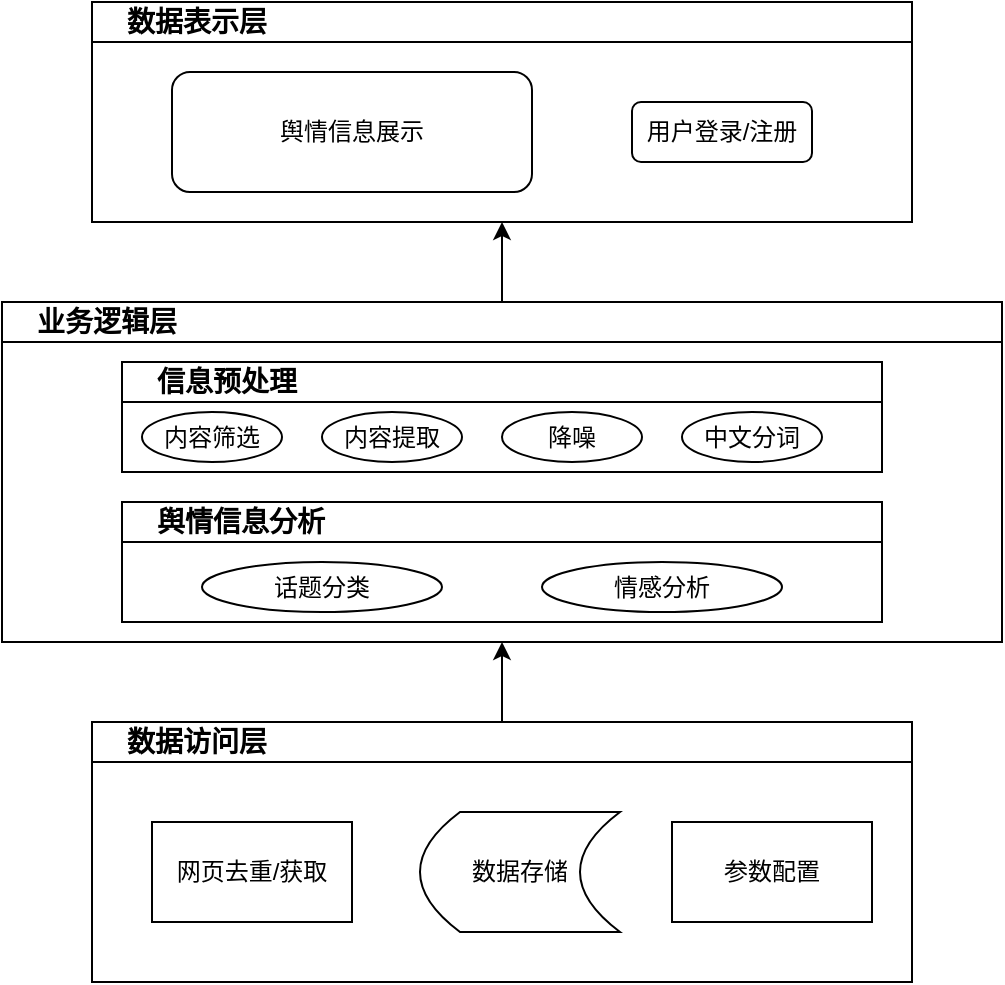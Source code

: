<mxfile version="14.6.6" type="github">
  <diagram id="prtHgNgQTEPvFCAcTncT" name="Page-1">
    <mxGraphModel dx="1043" dy="633" grid="0" gridSize="10" guides="1" tooltips="1" connect="1" arrows="1" fold="1" page="1" pageScale="1" pageWidth="827" pageHeight="1169" math="0" shadow="0">
      <root>
        <mxCell id="0" />
        <mxCell id="1" parent="0" />
        <mxCell id="AQNArXRQ0Ul7BrK09qgO-19" style="edgeStyle=orthogonalEdgeStyle;rounded=0;orthogonalLoop=1;jettySize=auto;html=1;entryX=0.5;entryY=1;entryDx=0;entryDy=0;" edge="1" parent="1" source="dNxyNK7c78bLwvsdeMH5-11" target="AQNArXRQ0Ul7BrK09qgO-5">
          <mxGeometry relative="1" as="geometry" />
        </mxCell>
        <mxCell id="dNxyNK7c78bLwvsdeMH5-11" value="&lt;font style=&quot;vertical-align: inherit&quot;&gt;&lt;font style=&quot;vertical-align: inherit&quot;&gt;&lt;font style=&quot;vertical-align: inherit&quot;&gt;&lt;font style=&quot;vertical-align: inherit&quot;&gt;&lt;font style=&quot;vertical-align: inherit&quot;&gt;&lt;font style=&quot;vertical-align: inherit&quot;&gt;&lt;font style=&quot;vertical-align: inherit&quot;&gt;&lt;font style=&quot;vertical-align: inherit ; font-size: 14px&quot;&gt;&lt;font style=&quot;vertical-align: inherit&quot;&gt;&lt;font style=&quot;vertical-align: inherit&quot;&gt;&lt;font style=&quot;vertical-align: inherit&quot;&gt;&lt;font style=&quot;vertical-align: inherit&quot;&gt;&lt;font style=&quot;vertical-align: inherit&quot;&gt;&lt;font style=&quot;vertical-align: inherit&quot;&gt;&amp;nbsp; &amp;nbsp; 业务逻辑层&lt;/font&gt;&lt;/font&gt;&lt;/font&gt;&lt;/font&gt;&lt;/font&gt;&lt;/font&gt;&lt;/font&gt;&lt;/font&gt;&lt;/font&gt;&lt;/font&gt;&lt;/font&gt;&lt;/font&gt;&lt;/font&gt;&lt;/font&gt;" style="swimlane;html=1;startSize=20;horizontal=1;containerType=tree;glass=0;align=left;" parent="1" vertex="1">
          <mxGeometry x="155" y="170" width="500" height="170" as="geometry">
            <mxRectangle x="200" y="40" width="70" height="20" as="alternateBounds" />
          </mxGeometry>
        </mxCell>
        <mxCell id="AQNArXRQ0Ul7BrK09qgO-9" value="&lt;font style=&quot;vertical-align: inherit&quot;&gt;&lt;font style=&quot;vertical-align: inherit&quot;&gt;&lt;font style=&quot;vertical-align: inherit&quot;&gt;&lt;font style=&quot;vertical-align: inherit&quot;&gt;&lt;font style=&quot;vertical-align: inherit&quot;&gt;&lt;font style=&quot;vertical-align: inherit&quot;&gt;&lt;font style=&quot;vertical-align: inherit&quot;&gt;&lt;font style=&quot;vertical-align: inherit ; font-size: 14px&quot;&gt;&lt;font style=&quot;vertical-align: inherit&quot;&gt;&lt;font style=&quot;vertical-align: inherit&quot;&gt;&lt;font style=&quot;vertical-align: inherit&quot;&gt;&lt;font style=&quot;vertical-align: inherit&quot;&gt;&lt;font style=&quot;vertical-align: inherit&quot;&gt;&lt;font style=&quot;vertical-align: inherit&quot;&gt;&amp;nbsp; &amp;nbsp; 信息预处理&lt;/font&gt;&lt;/font&gt;&lt;/font&gt;&lt;/font&gt;&lt;/font&gt;&lt;/font&gt;&lt;/font&gt;&lt;/font&gt;&lt;/font&gt;&lt;/font&gt;&lt;/font&gt;&lt;/font&gt;&lt;/font&gt;&lt;/font&gt;" style="swimlane;html=1;startSize=20;horizontal=1;containerType=tree;glass=0;align=left;" vertex="1" parent="dNxyNK7c78bLwvsdeMH5-11">
          <mxGeometry x="60" y="30" width="380" height="55" as="geometry">
            <mxRectangle x="10" y="25" width="70" height="20" as="alternateBounds" />
          </mxGeometry>
        </mxCell>
        <mxCell id="AQNArXRQ0Ul7BrK09qgO-11" value="&lt;font style=&quot;vertical-align: inherit&quot;&gt;&lt;font style=&quot;vertical-align: inherit&quot;&gt;&lt;font style=&quot;vertical-align: inherit&quot;&gt;&lt;font style=&quot;vertical-align: inherit&quot;&gt;内容筛选&lt;/font&gt;&lt;/font&gt;&lt;/font&gt;&lt;/font&gt;" style="ellipse;whiteSpace=wrap;html=1;" vertex="1" parent="AQNArXRQ0Ul7BrK09qgO-9">
          <mxGeometry x="10" y="25" width="70" height="25" as="geometry" />
        </mxCell>
        <mxCell id="AQNArXRQ0Ul7BrK09qgO-12" value="&lt;font style=&quot;vertical-align: inherit&quot;&gt;&lt;font style=&quot;vertical-align: inherit&quot;&gt;&lt;font style=&quot;vertical-align: inherit&quot;&gt;&lt;font style=&quot;vertical-align: inherit&quot;&gt;&lt;font style=&quot;vertical-align: inherit&quot;&gt;&lt;font style=&quot;vertical-align: inherit&quot;&gt;内容提取&lt;/font&gt;&lt;/font&gt;&lt;/font&gt;&lt;/font&gt;&lt;/font&gt;&lt;/font&gt;" style="ellipse;whiteSpace=wrap;html=1;" vertex="1" parent="AQNArXRQ0Ul7BrK09qgO-9">
          <mxGeometry x="100" y="25" width="70" height="25" as="geometry" />
        </mxCell>
        <mxCell id="AQNArXRQ0Ul7BrK09qgO-13" value="&lt;font style=&quot;vertical-align: inherit&quot;&gt;&lt;font style=&quot;vertical-align: inherit&quot;&gt;降噪&lt;/font&gt;&lt;/font&gt;" style="ellipse;whiteSpace=wrap;html=1;" vertex="1" parent="AQNArXRQ0Ul7BrK09qgO-9">
          <mxGeometry x="190" y="25" width="70" height="25" as="geometry" />
        </mxCell>
        <mxCell id="AQNArXRQ0Ul7BrK09qgO-14" value="&lt;font style=&quot;vertical-align: inherit&quot;&gt;&lt;font style=&quot;vertical-align: inherit&quot;&gt;&lt;font style=&quot;vertical-align: inherit&quot;&gt;&lt;font style=&quot;vertical-align: inherit&quot;&gt;中文分词&lt;/font&gt;&lt;/font&gt;&lt;/font&gt;&lt;/font&gt;" style="ellipse;whiteSpace=wrap;html=1;" vertex="1" parent="AQNArXRQ0Ul7BrK09qgO-9">
          <mxGeometry x="280" y="25" width="70" height="25" as="geometry" />
        </mxCell>
        <mxCell id="AQNArXRQ0Ul7BrK09qgO-10" value="&lt;font style=&quot;vertical-align: inherit&quot;&gt;&lt;font style=&quot;vertical-align: inherit&quot;&gt;&lt;font style=&quot;vertical-align: inherit&quot;&gt;&lt;font style=&quot;vertical-align: inherit&quot;&gt;&lt;font style=&quot;vertical-align: inherit&quot;&gt;&lt;font style=&quot;vertical-align: inherit&quot;&gt;&lt;font style=&quot;vertical-align: inherit&quot;&gt;&lt;font style=&quot;vertical-align: inherit ; font-size: 14px&quot;&gt;&lt;font style=&quot;vertical-align: inherit&quot;&gt;&lt;font style=&quot;vertical-align: inherit&quot;&gt;&lt;font style=&quot;vertical-align: inherit&quot;&gt;&lt;font style=&quot;vertical-align: inherit&quot;&gt;&lt;font style=&quot;vertical-align: inherit&quot;&gt;&lt;font style=&quot;vertical-align: inherit&quot;&gt;&lt;font style=&quot;vertical-align: inherit&quot;&gt;&lt;font style=&quot;vertical-align: inherit&quot;&gt;&amp;nbsp; &amp;nbsp; 舆情信息分析&lt;/font&gt;&lt;/font&gt;&lt;/font&gt;&lt;/font&gt;&lt;/font&gt;&lt;/font&gt;&lt;/font&gt;&lt;/font&gt;&lt;/font&gt;&lt;/font&gt;&lt;/font&gt;&lt;/font&gt;&lt;/font&gt;&lt;/font&gt;&lt;/font&gt;&lt;/font&gt;" style="swimlane;html=1;startSize=20;horizontal=1;containerType=tree;glass=0;align=left;" vertex="1" parent="dNxyNK7c78bLwvsdeMH5-11">
          <mxGeometry x="60" y="100" width="380" height="60" as="geometry">
            <mxRectangle x="10" y="90" width="70" height="20" as="alternateBounds" />
          </mxGeometry>
        </mxCell>
        <mxCell id="AQNArXRQ0Ul7BrK09qgO-15" value="&lt;font style=&quot;vertical-align: inherit&quot;&gt;&lt;font style=&quot;vertical-align: inherit&quot;&gt;&lt;font style=&quot;vertical-align: inherit&quot;&gt;&lt;font style=&quot;vertical-align: inherit&quot;&gt;&lt;font style=&quot;vertical-align: inherit&quot;&gt;&lt;font style=&quot;vertical-align: inherit&quot;&gt;&lt;font style=&quot;vertical-align: inherit&quot;&gt;&lt;font style=&quot;vertical-align: inherit&quot;&gt;话题分类&lt;/font&gt;&lt;/font&gt;&lt;/font&gt;&lt;/font&gt;&lt;/font&gt;&lt;/font&gt;&lt;/font&gt;&lt;/font&gt;" style="ellipse;whiteSpace=wrap;html=1;" vertex="1" parent="AQNArXRQ0Ul7BrK09qgO-10">
          <mxGeometry x="40" y="30" width="120" height="25" as="geometry" />
        </mxCell>
        <mxCell id="AQNArXRQ0Ul7BrK09qgO-18" value="&lt;font style=&quot;vertical-align: inherit&quot;&gt;&lt;font style=&quot;vertical-align: inherit&quot;&gt;&lt;font style=&quot;vertical-align: inherit&quot;&gt;&lt;font style=&quot;vertical-align: inherit&quot;&gt;&lt;font style=&quot;vertical-align: inherit&quot;&gt;&lt;font style=&quot;vertical-align: inherit&quot;&gt;&lt;font style=&quot;vertical-align: inherit&quot;&gt;&lt;font style=&quot;vertical-align: inherit&quot;&gt;&lt;font style=&quot;vertical-align: inherit&quot;&gt;&lt;font style=&quot;vertical-align: inherit&quot;&gt;情感分析&lt;/font&gt;&lt;/font&gt;&lt;/font&gt;&lt;/font&gt;&lt;/font&gt;&lt;/font&gt;&lt;/font&gt;&lt;/font&gt;&lt;/font&gt;&lt;/font&gt;" style="ellipse;whiteSpace=wrap;html=1;" vertex="1" parent="AQNArXRQ0Ul7BrK09qgO-10">
          <mxGeometry x="210" y="30" width="120" height="25" as="geometry" />
        </mxCell>
        <mxCell id="AQNArXRQ0Ul7BrK09qgO-5" value="&lt;span style=&quot;font-size: 14px&quot;&gt;&lt;font style=&quot;vertical-align: inherit&quot;&gt;&lt;font style=&quot;vertical-align: inherit&quot;&gt;&lt;font style=&quot;vertical-align: inherit&quot;&gt;&lt;font style=&quot;vertical-align: inherit&quot;&gt;&lt;font style=&quot;vertical-align: inherit&quot;&gt;&lt;font style=&quot;vertical-align: inherit&quot;&gt;&amp;nbsp; &amp;nbsp; 数据表示层&lt;/font&gt;&lt;/font&gt;&lt;/font&gt;&lt;/font&gt;&lt;/font&gt;&lt;/font&gt;&lt;/span&gt;" style="swimlane;html=1;startSize=20;horizontal=1;containerType=tree;glass=0;align=left;" vertex="1" parent="1">
          <mxGeometry x="200" y="20" width="410" height="110" as="geometry">
            <mxRectangle x="180" y="50" width="70" height="20" as="alternateBounds" />
          </mxGeometry>
        </mxCell>
        <mxCell id="AQNArXRQ0Ul7BrK09qgO-6" value="&lt;font style=&quot;vertical-align: inherit&quot;&gt;&lt;font style=&quot;vertical-align: inherit&quot;&gt;舆情信息展示&lt;/font&gt;&lt;/font&gt;" style="rounded=1;whiteSpace=wrap;html=1;" vertex="1" parent="AQNArXRQ0Ul7BrK09qgO-5">
          <mxGeometry x="40" y="35" width="180" height="60" as="geometry" />
        </mxCell>
        <mxCell id="AQNArXRQ0Ul7BrK09qgO-7" value="&lt;font style=&quot;vertical-align: inherit&quot;&gt;&lt;font style=&quot;vertical-align: inherit&quot;&gt;用户登录/注册&lt;/font&gt;&lt;/font&gt;" style="rounded=1;whiteSpace=wrap;html=1;" vertex="1" parent="AQNArXRQ0Ul7BrK09qgO-5">
          <mxGeometry x="270" y="50" width="90" height="30" as="geometry" />
        </mxCell>
        <mxCell id="AQNArXRQ0Ul7BrK09qgO-33" style="edgeStyle=orthogonalEdgeStyle;rounded=0;orthogonalLoop=1;jettySize=auto;html=1;entryX=0.5;entryY=1;entryDx=0;entryDy=0;" edge="1" parent="1" source="AQNArXRQ0Ul7BrK09qgO-20" target="dNxyNK7c78bLwvsdeMH5-11">
          <mxGeometry relative="1" as="geometry" />
        </mxCell>
        <mxCell id="AQNArXRQ0Ul7BrK09qgO-20" value="&lt;font style=&quot;vertical-align: inherit&quot;&gt;&lt;font style=&quot;vertical-align: inherit&quot;&gt;&lt;font style=&quot;vertical-align: inherit&quot;&gt;&lt;font style=&quot;vertical-align: inherit&quot;&gt;&lt;font style=&quot;vertical-align: inherit&quot;&gt;&lt;font style=&quot;vertical-align: inherit&quot;&gt;&lt;font style=&quot;vertical-align: inherit&quot;&gt;&lt;font style=&quot;vertical-align: inherit ; font-size: 14px&quot;&gt;&lt;font style=&quot;vertical-align: inherit&quot;&gt;&lt;font style=&quot;vertical-align: inherit&quot;&gt;&lt;font style=&quot;vertical-align: inherit&quot;&gt;&lt;font style=&quot;vertical-align: inherit&quot;&gt;&lt;font style=&quot;vertical-align: inherit&quot;&gt;&lt;font style=&quot;vertical-align: inherit&quot;&gt;&lt;font style=&quot;vertical-align: inherit&quot;&gt;&lt;font style=&quot;vertical-align: inherit&quot;&gt;&lt;font style=&quot;vertical-align: inherit&quot;&gt;&lt;font style=&quot;vertical-align: inherit&quot;&gt;&amp;nbsp; &amp;nbsp; 数据访问层&lt;/font&gt;&lt;/font&gt;&lt;/font&gt;&lt;/font&gt;&lt;/font&gt;&lt;/font&gt;&lt;/font&gt;&lt;/font&gt;&lt;/font&gt;&lt;/font&gt;&lt;/font&gt;&lt;/font&gt;&lt;/font&gt;&lt;/font&gt;&lt;/font&gt;&lt;/font&gt;&lt;/font&gt;&lt;/font&gt;" style="swimlane;html=1;startSize=20;horizontal=1;containerType=tree;glass=0;align=left;" vertex="1" parent="1">
          <mxGeometry x="200" y="380" width="410" height="130" as="geometry">
            <mxRectangle x="200" y="40" width="70" height="20" as="alternateBounds" />
          </mxGeometry>
        </mxCell>
        <mxCell id="AQNArXRQ0Ul7BrK09qgO-29" value="&lt;font style=&quot;vertical-align: inherit&quot;&gt;&lt;font style=&quot;vertical-align: inherit&quot;&gt;网页去重/获取&lt;/font&gt;&lt;/font&gt;" style="rounded=0;whiteSpace=wrap;html=1;" vertex="1" parent="AQNArXRQ0Ul7BrK09qgO-20">
          <mxGeometry x="30" y="50" width="100" height="50" as="geometry" />
        </mxCell>
        <mxCell id="AQNArXRQ0Ul7BrK09qgO-30" value="&lt;font style=&quot;vertical-align: inherit&quot;&gt;&lt;font style=&quot;vertical-align: inherit&quot;&gt;&lt;font style=&quot;vertical-align: inherit&quot;&gt;&lt;font style=&quot;vertical-align: inherit&quot;&gt;&lt;font style=&quot;vertical-align: inherit&quot;&gt;&lt;font style=&quot;vertical-align: inherit&quot;&gt;参数配置&lt;/font&gt;&lt;/font&gt;&lt;/font&gt;&lt;/font&gt;&lt;/font&gt;&lt;/font&gt;" style="rounded=0;whiteSpace=wrap;html=1;" vertex="1" parent="AQNArXRQ0Ul7BrK09qgO-20">
          <mxGeometry x="290" y="50" width="100" height="50" as="geometry" />
        </mxCell>
        <mxCell id="AQNArXRQ0Ul7BrK09qgO-32" value="&lt;font style=&quot;vertical-align: inherit&quot;&gt;&lt;font style=&quot;vertical-align: inherit&quot;&gt;&lt;font style=&quot;vertical-align: inherit&quot;&gt;&lt;font style=&quot;vertical-align: inherit&quot;&gt;&lt;font style=&quot;vertical-align: inherit&quot;&gt;&lt;font style=&quot;vertical-align: inherit&quot;&gt;数据存储&lt;/font&gt;&lt;/font&gt;&lt;/font&gt;&lt;/font&gt;&lt;/font&gt;&lt;/font&gt;" style="shape=dataStorage;whiteSpace=wrap;html=1;fixedSize=1;" vertex="1" parent="AQNArXRQ0Ul7BrK09qgO-20">
          <mxGeometry x="164" y="45" width="100" height="60" as="geometry" />
        </mxCell>
      </root>
    </mxGraphModel>
  </diagram>
</mxfile>
